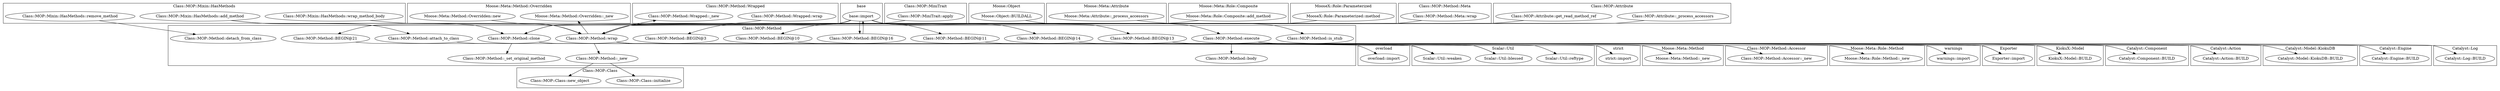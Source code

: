 digraph {
graph [overlap=false]
subgraph cluster_Class_MOP_Mixin_HasMethods {
	label="Class::MOP::Mixin::HasMethods";
	"Class::MOP::Mixin::HasMethods::add_method";
	"Class::MOP::Mixin::HasMethods::remove_method";
	"Class::MOP::Mixin::HasMethods::wrap_method_body";
}
subgraph cluster_KiokuX_Model {
	label="KiokuX::Model";
	"KiokuX::Model::BUILD";
}
subgraph cluster_Catalyst_Component {
	label="Catalyst::Component";
	"Catalyst::Component::BUILD";
}
subgraph cluster_Moose_Meta_Method_Overridden {
	label="Moose::Meta::Method::Overridden";
	"Moose::Meta::Method::Overridden::_new";
	"Moose::Meta::Method::Overridden::new";
}
subgraph cluster_Scalar_Util {
	label="Scalar::Util";
	"Scalar::Util::reftype";
	"Scalar::Util::blessed";
	"Scalar::Util::weaken";
}
subgraph cluster_Moose_Meta_Method {
	label="Moose::Meta::Method";
	"Moose::Meta::Method::_new";
}
subgraph cluster_Class_MOP_Method {
	label="Class::MOP::Method";
	"Class::MOP::Method::BEGIN@21";
	"Class::MOP::Method::clone";
	"Class::MOP::Method::_new";
	"Class::MOP::Method::body";
	"Class::MOP::Method::detach_from_class";
	"Class::MOP::Method::BEGIN@10";
	"Class::MOP::Method::attach_to_class";
	"Class::MOP::Method::wrap";
	"Class::MOP::Method::BEGIN@11";
	"Class::MOP::Method::BEGIN@14";
	"Class::MOP::Method::BEGIN@13";
	"Class::MOP::Method::is_stub";
	"Class::MOP::Method::BEGIN@3";
	"Class::MOP::Method::execute";
	"Class::MOP::Method::BEGIN@16";
	"Class::MOP::Method::_set_original_method";
}
subgraph cluster_Catalyst_Action {
	label="Catalyst::Action";
	"Catalyst::Action::BUILD";
}
subgraph cluster_Class_MOP_MiniTrait {
	label="Class::MOP::MiniTrait";
	"Class::MOP::MiniTrait::apply";
}
subgraph cluster_Catalyst_Model_KiokuDB {
	label="Catalyst::Model::KiokuDB";
	"Catalyst::Model::KiokuDB::BUILD";
}
subgraph cluster_warnings {
	label="warnings";
	"warnings::import";
}
subgraph cluster_Catalyst_Engine {
	label="Catalyst::Engine";
	"Catalyst::Engine::BUILD";
}
subgraph cluster_Class_MOP_Method_Accessor {
	label="Class::MOP::Method::Accessor";
	"Class::MOP::Method::Accessor::_new";
}
subgraph cluster_Class_MOP_Class {
	label="Class::MOP::Class";
	"Class::MOP::Class::initialize";
	"Class::MOP::Class::new_object";
}
subgraph cluster_Moose_Object {
	label="Moose::Object";
	"Moose::Object::BUILDALL";
}
subgraph cluster_Class_MOP_Method_Wrapped {
	label="Class::MOP::Method::Wrapped";
	"Class::MOP::Method::Wrapped::wrap";
	"Class::MOP::Method::Wrapped::_new";
}
subgraph cluster_base {
	label="base";
	"base::import";
}
subgraph cluster_Exporter {
	label="Exporter";
	"Exporter::import";
}
subgraph cluster_Moose_Meta_Attribute {
	label="Moose::Meta::Attribute";
	"Moose::Meta::Attribute::_process_accessors";
}
subgraph cluster_Catalyst_Log {
	label="Catalyst::Log";
	"Catalyst::Log::BUILD";
}
subgraph cluster_Moose_Meta_Role_Composite {
	label="Moose::Meta::Role::Composite";
	"Moose::Meta::Role::Composite::add_method";
}
subgraph cluster_MooseX_Role_Parameterized {
	label="MooseX::Role::Parameterized";
	"MooseX::Role::Parameterized::method";
}
subgraph cluster_Moose_Meta_Role_Method {
	label="Moose::Meta::Role::Method";
	"Moose::Meta::Role::Method::_new";
}
subgraph cluster_Class_MOP_Method_Meta {
	label="Class::MOP::Method::Meta";
	"Class::MOP::Method::Meta::wrap";
}
subgraph cluster_Class_MOP_Attribute {
	label="Class::MOP::Attribute";
	"Class::MOP::Attribute::_process_accessors";
	"Class::MOP::Attribute::get_read_method_ref";
}
subgraph cluster_overload {
	label="overload";
	"overload::import";
}
subgraph cluster_strict {
	label="strict";
	"strict::import";
}
"Class::MOP::Attribute::_process_accessors" -> "Class::MOP::Method::wrap";
"MooseX::Role::Parameterized::method" -> "Class::MOP::Method::wrap";
"Class::MOP::Method::Wrapped::wrap" -> "Class::MOP::Method::wrap";
"Class::MOP::Method::Meta::wrap" -> "Class::MOP::Method::wrap";
"Class::MOP::Mixin::HasMethods::wrap_method_body" -> "Class::MOP::Method::wrap";
"Class::MOP::Attribute::get_read_method_ref" -> "Class::MOP::Method::wrap";
"Moose::Meta::Method::Overridden::new" -> "Class::MOP::Method::wrap";
"Class::MOP::Method::execute" -> "Catalyst::Action::BUILD";
"base::import" -> "Class::MOP::Method::BEGIN@10";
"Class::MOP::Method::wrap" -> "Scalar::Util::blessed";
"Class::MOP::Method::clone" -> "Scalar::Util::blessed";
"Class::MOP::Method::BEGIN@21" -> "overload::import";
"Class::MOP::Method::_new" -> "Class::MOP::Class::new_object";
"base::import" -> "Class::MOP::Method::BEGIN@16";
"Class::MOP::Method::wrap" -> "Class::MOP::Method::Accessor::_new";
"Class::MOP::Method::wrap" -> "Moose::Meta::Method::Overridden::_new";
"Class::MOP::Method::execute" -> "Catalyst::Component::BUILD";
"base::import" -> "Class::MOP::Method::BEGIN@21";
"base::import" -> "Class::MOP::Method::BEGIN@14";
"Moose::Meta::Attribute::_process_accessors" -> "Class::MOP::Method::is_stub";
"Class::MOP::Method::BEGIN@10" -> "strict::import";
"base::import" -> "Class::MOP::Method::BEGIN@3";
"Class::MOP::Method::wrap" -> "Moose::Meta::Role::Method::_new";
"Class::MOP::Method::execute" -> "Catalyst::Model::KiokuDB::BUILD";
"Class::MOP::Method::execute" -> "Catalyst::Engine::BUILD";
"Class::MOP::Method::execute" -> "Class::MOP::Method::body";
"Class::MOP::Method::BEGIN@14" -> "Exporter::import";
"Class::MOP::Method::BEGIN@13" -> "Exporter::import";
"Class::MOP::Method::BEGIN@16" -> "base::import";
"Class::MOP::Method::BEGIN@11" -> "warnings::import";
"Class::MOP::Method::_new" -> "Class::MOP::Class::initialize";
"Class::MOP::Method::execute" -> "Catalyst::Log::BUILD";
"Class::MOP::Mixin::HasMethods::add_method" -> "Class::MOP::Method::attach_to_class";
"Class::MOP::Method::wrap" -> "Class::MOP::Method::Wrapped::_new";
"Moose::Meta::Role::Composite::add_method" -> "Class::MOP::Method::clone";
"Class::MOP::Mixin::HasMethods::add_method" -> "Class::MOP::Method::clone";
"Class::MOP::MiniTrait::apply" -> "Class::MOP::Method::clone";
"Class::MOP::Method::wrap" -> "Moose::Meta::Method::_new";
"Class::MOP::Mixin::HasMethods::remove_method" -> "Class::MOP::Method::detach_from_class";
"Class::MOP::Method::wrap" -> "Scalar::Util::weaken";
"Class::MOP::Method::clone" -> "Scalar::Util::weaken";
"Class::MOP::Method::attach_to_class" -> "Scalar::Util::weaken";
"Class::MOP::Method::wrap" -> "Scalar::Util::reftype";
"base::import" -> "Class::MOP::Method::BEGIN@11";
"Class::MOP::Method::wrap" -> "Class::MOP::Method::_new";
"base::import" -> "Class::MOP::Method::BEGIN@13";
"Moose::Object::BUILDALL" -> "Class::MOP::Method::execute";
"Class::MOP::Method::execute" -> "KiokuX::Model::BUILD";
"Class::MOP::Method::clone" -> "Class::MOP::Method::_set_original_method";
}
